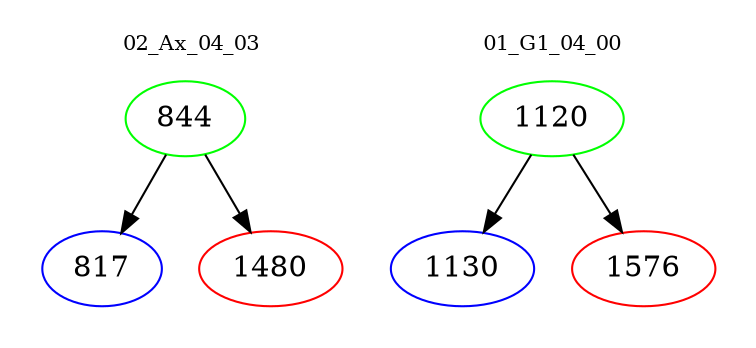 digraph{
subgraph cluster_0 {
color = white
label = "02_Ax_04_03";
fontsize=10;
T0_844 [label="844", color="green"]
T0_844 -> T0_817 [color="black"]
T0_817 [label="817", color="blue"]
T0_844 -> T0_1480 [color="black"]
T0_1480 [label="1480", color="red"]
}
subgraph cluster_1 {
color = white
label = "01_G1_04_00";
fontsize=10;
T1_1120 [label="1120", color="green"]
T1_1120 -> T1_1130 [color="black"]
T1_1130 [label="1130", color="blue"]
T1_1120 -> T1_1576 [color="black"]
T1_1576 [label="1576", color="red"]
}
}
